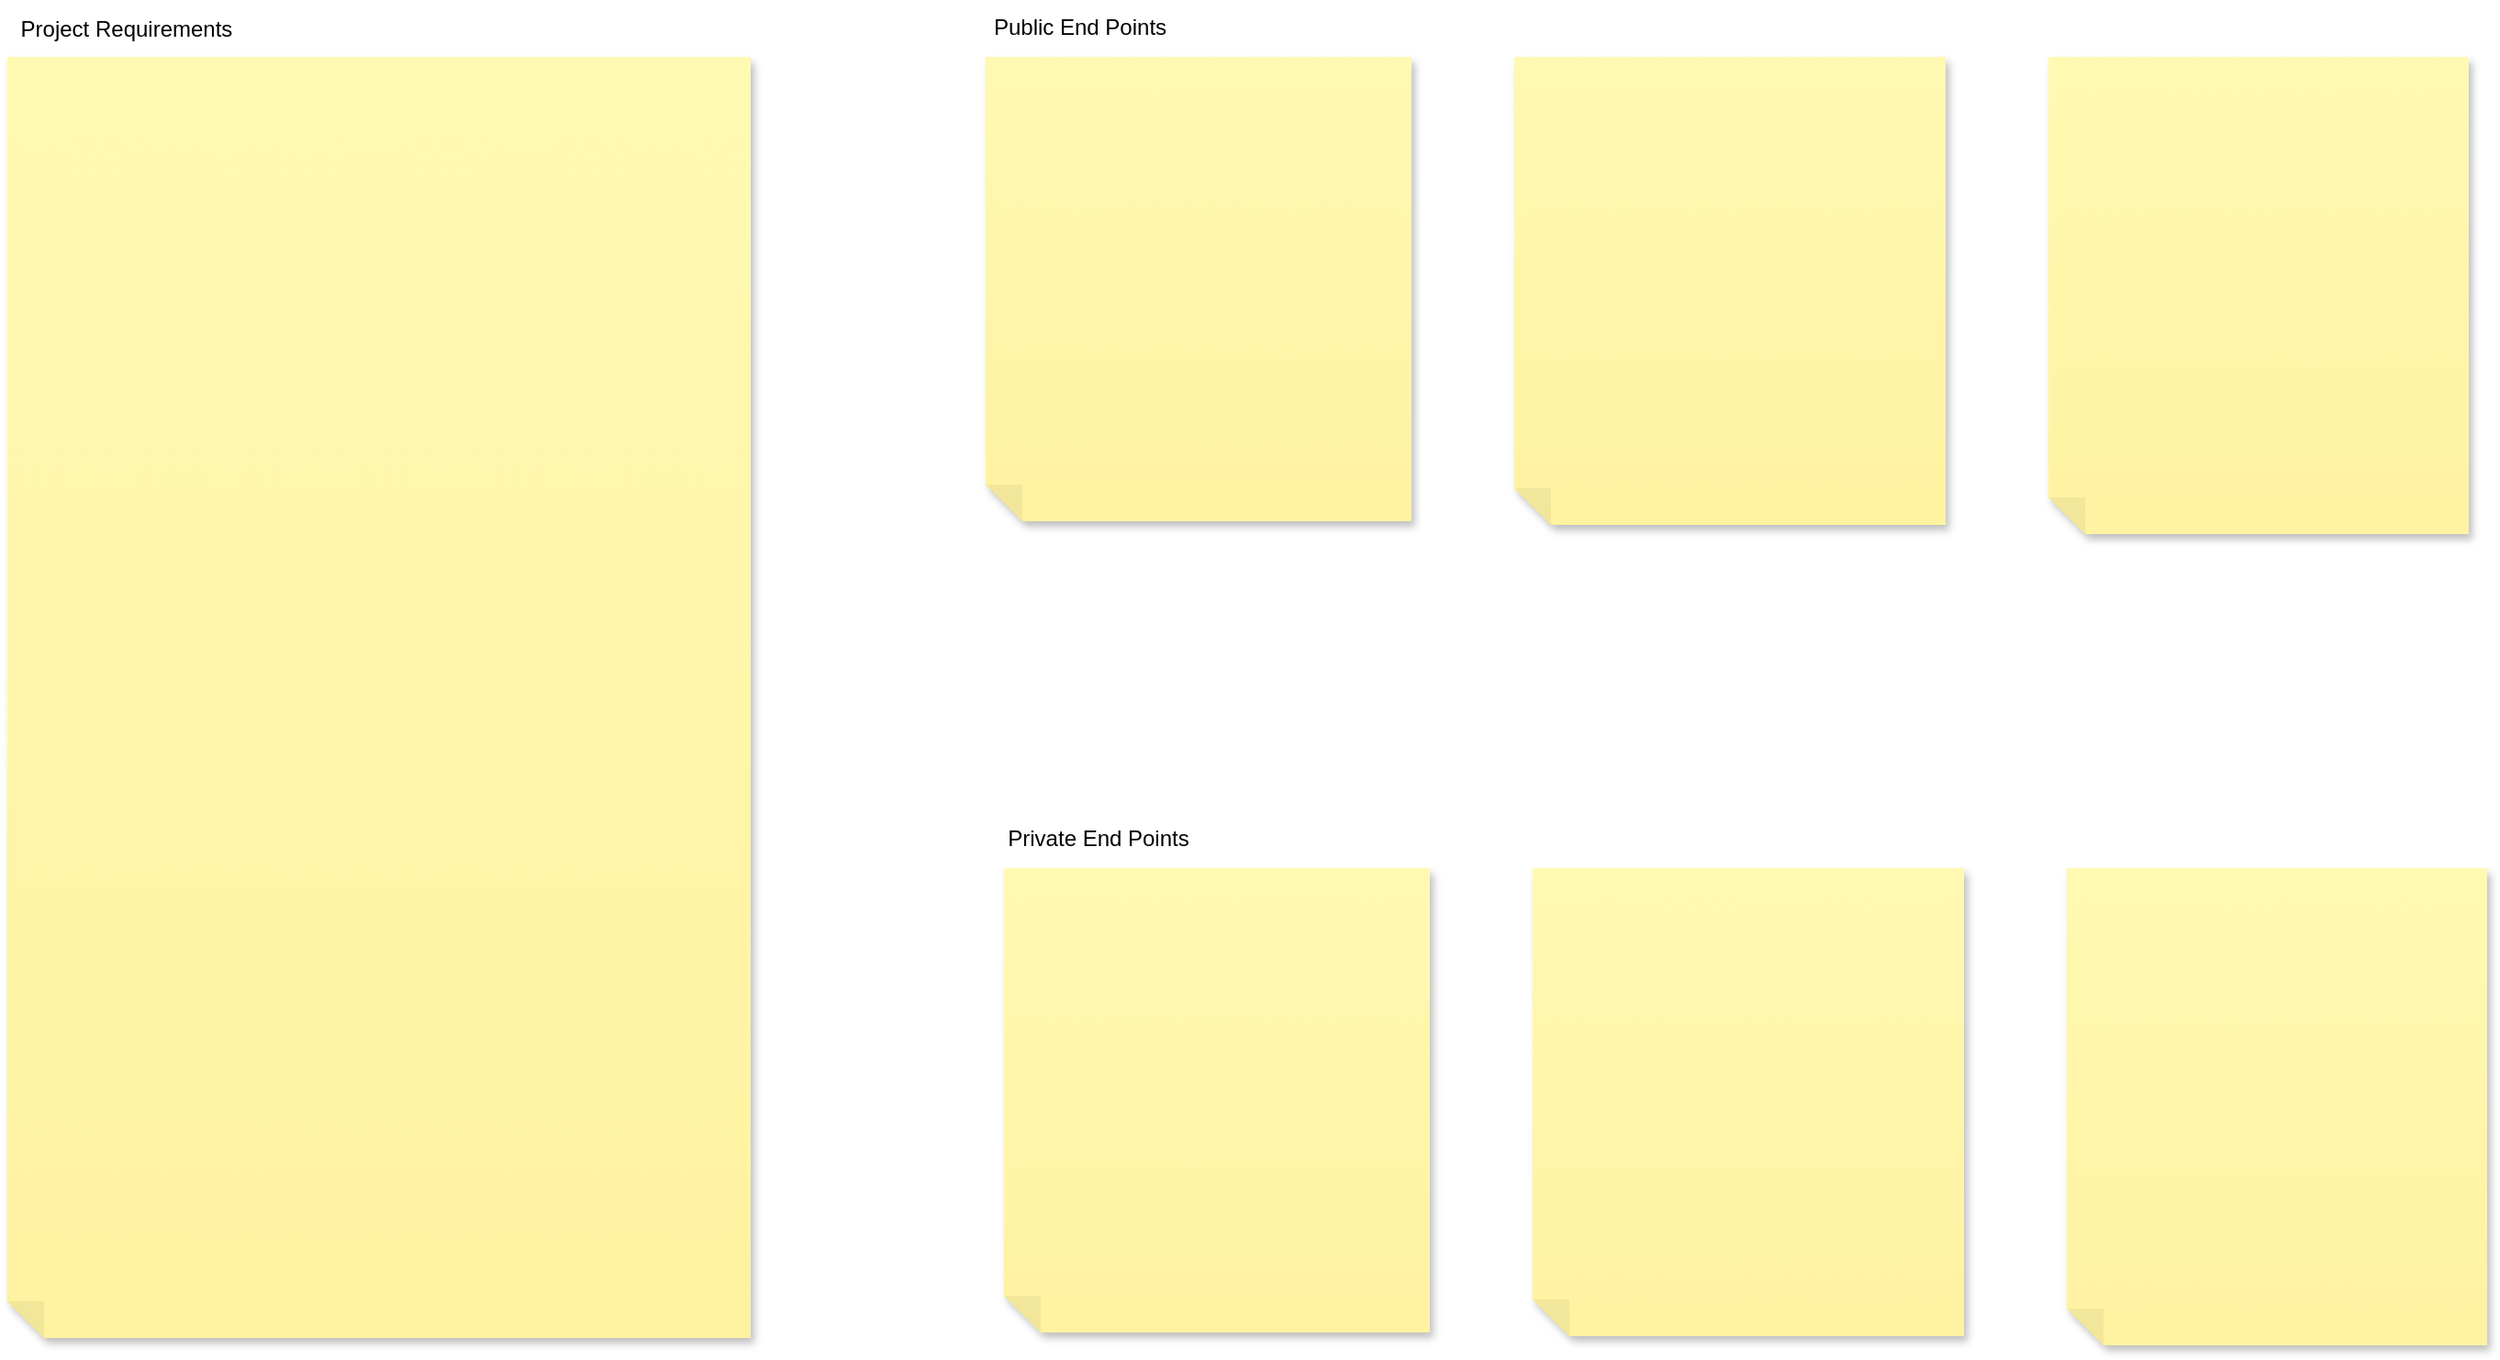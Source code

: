 <mxfile version="21.2.8" type="device">
  <diagram name="Page-1" id="TN5jjGIb1_J6kGVXwqvO">
    <mxGraphModel dx="3572" dy="1213" grid="0" gridSize="10" guides="1" tooltips="1" connect="1" arrows="1" fold="1" page="0" pageScale="1" pageWidth="850" pageHeight="1100" math="0" shadow="0">
      <root>
        <mxCell id="0" />
        <mxCell id="1" parent="0" />
        <mxCell id="JMd_AObMvht-CMJGGvs5-2" value="" style="shape=note;whiteSpace=wrap;html=1;backgroundOutline=1;fontColor=#000000;darkOpacity=0.05;fillColor=#FFF9B2;strokeColor=none;fillStyle=solid;direction=west;gradientDirection=north;gradientColor=#FFF2A1;shadow=1;size=20;pointerEvents=1;" vertex="1" parent="1">
          <mxGeometry x="-1819" y="-199" width="405" height="698" as="geometry" />
        </mxCell>
        <mxCell id="JMd_AObMvht-CMJGGvs5-3" value="" style="shape=note;whiteSpace=wrap;html=1;backgroundOutline=1;fontColor=#000000;darkOpacity=0.05;fillColor=#FFF9B2;strokeColor=none;fillStyle=solid;direction=west;gradientDirection=north;gradientColor=#FFF2A1;shadow=1;size=20;pointerEvents=1;" vertex="1" parent="1">
          <mxGeometry x="-707" y="-199" width="229" height="260" as="geometry" />
        </mxCell>
        <mxCell id="JMd_AObMvht-CMJGGvs5-4" value="" style="shape=note;whiteSpace=wrap;html=1;backgroundOutline=1;fontColor=#000000;darkOpacity=0.05;fillColor=#FFF9B2;strokeColor=none;fillStyle=solid;direction=west;gradientDirection=north;gradientColor=#FFF2A1;shadow=1;size=20;pointerEvents=1;" vertex="1" parent="1">
          <mxGeometry x="-998" y="-199" width="235" height="255" as="geometry" />
        </mxCell>
        <mxCell id="JMd_AObMvht-CMJGGvs5-5" value="" style="shape=note;whiteSpace=wrap;html=1;backgroundOutline=1;fontColor=#000000;darkOpacity=0.05;fillColor=#FFF9B2;strokeColor=none;fillStyle=solid;direction=west;gradientDirection=north;gradientColor=#FFF2A1;shadow=1;size=20;pointerEvents=1;" vertex="1" parent="1">
          <mxGeometry x="-1286" y="-199" width="232" height="253" as="geometry" />
        </mxCell>
        <mxCell id="JMd_AObMvht-CMJGGvs5-8" value="Project Requirements" style="text;strokeColor=none;fillColor=none;html=1;align=center;verticalAlign=middle;whiteSpace=wrap;rounded=0;" vertex="1" parent="1">
          <mxGeometry x="-1818" y="-229" width="128" height="29" as="geometry" />
        </mxCell>
        <mxCell id="JMd_AObMvht-CMJGGvs5-9" value="Public End Points" style="text;strokeColor=none;fillColor=none;html=1;align=center;verticalAlign=middle;whiteSpace=wrap;rounded=0;" vertex="1" parent="1">
          <mxGeometry x="-1286" y="-230" width="103" height="30" as="geometry" />
        </mxCell>
        <mxCell id="JMd_AObMvht-CMJGGvs5-10" value="" style="shape=note;whiteSpace=wrap;html=1;backgroundOutline=1;fontColor=#000000;darkOpacity=0.05;fillColor=#FFF9B2;strokeColor=none;fillStyle=solid;direction=west;gradientDirection=north;gradientColor=#FFF2A1;shadow=1;size=20;pointerEvents=1;" vertex="1" parent="1">
          <mxGeometry x="-697" y="243" width="229" height="260" as="geometry" />
        </mxCell>
        <mxCell id="JMd_AObMvht-CMJGGvs5-11" value="" style="shape=note;whiteSpace=wrap;html=1;backgroundOutline=1;fontColor=#000000;darkOpacity=0.05;fillColor=#FFF9B2;strokeColor=none;fillStyle=solid;direction=west;gradientDirection=north;gradientColor=#FFF2A1;shadow=1;size=20;pointerEvents=1;" vertex="1" parent="1">
          <mxGeometry x="-988" y="243" width="235" height="255" as="geometry" />
        </mxCell>
        <mxCell id="JMd_AObMvht-CMJGGvs5-12" value="" style="shape=note;whiteSpace=wrap;html=1;backgroundOutline=1;fontColor=#000000;darkOpacity=0.05;fillColor=#FFF9B2;strokeColor=none;fillStyle=solid;direction=west;gradientDirection=north;gradientColor=#FFF2A1;shadow=1;size=20;pointerEvents=1;" vertex="1" parent="1">
          <mxGeometry x="-1276" y="243" width="232" height="253" as="geometry" />
        </mxCell>
        <mxCell id="JMd_AObMvht-CMJGGvs5-13" value="Private End Points" style="text;strokeColor=none;fillColor=none;html=1;align=center;verticalAlign=middle;whiteSpace=wrap;rounded=0;" vertex="1" parent="1">
          <mxGeometry x="-1276" y="212" width="103" height="30" as="geometry" />
        </mxCell>
      </root>
    </mxGraphModel>
  </diagram>
</mxfile>
